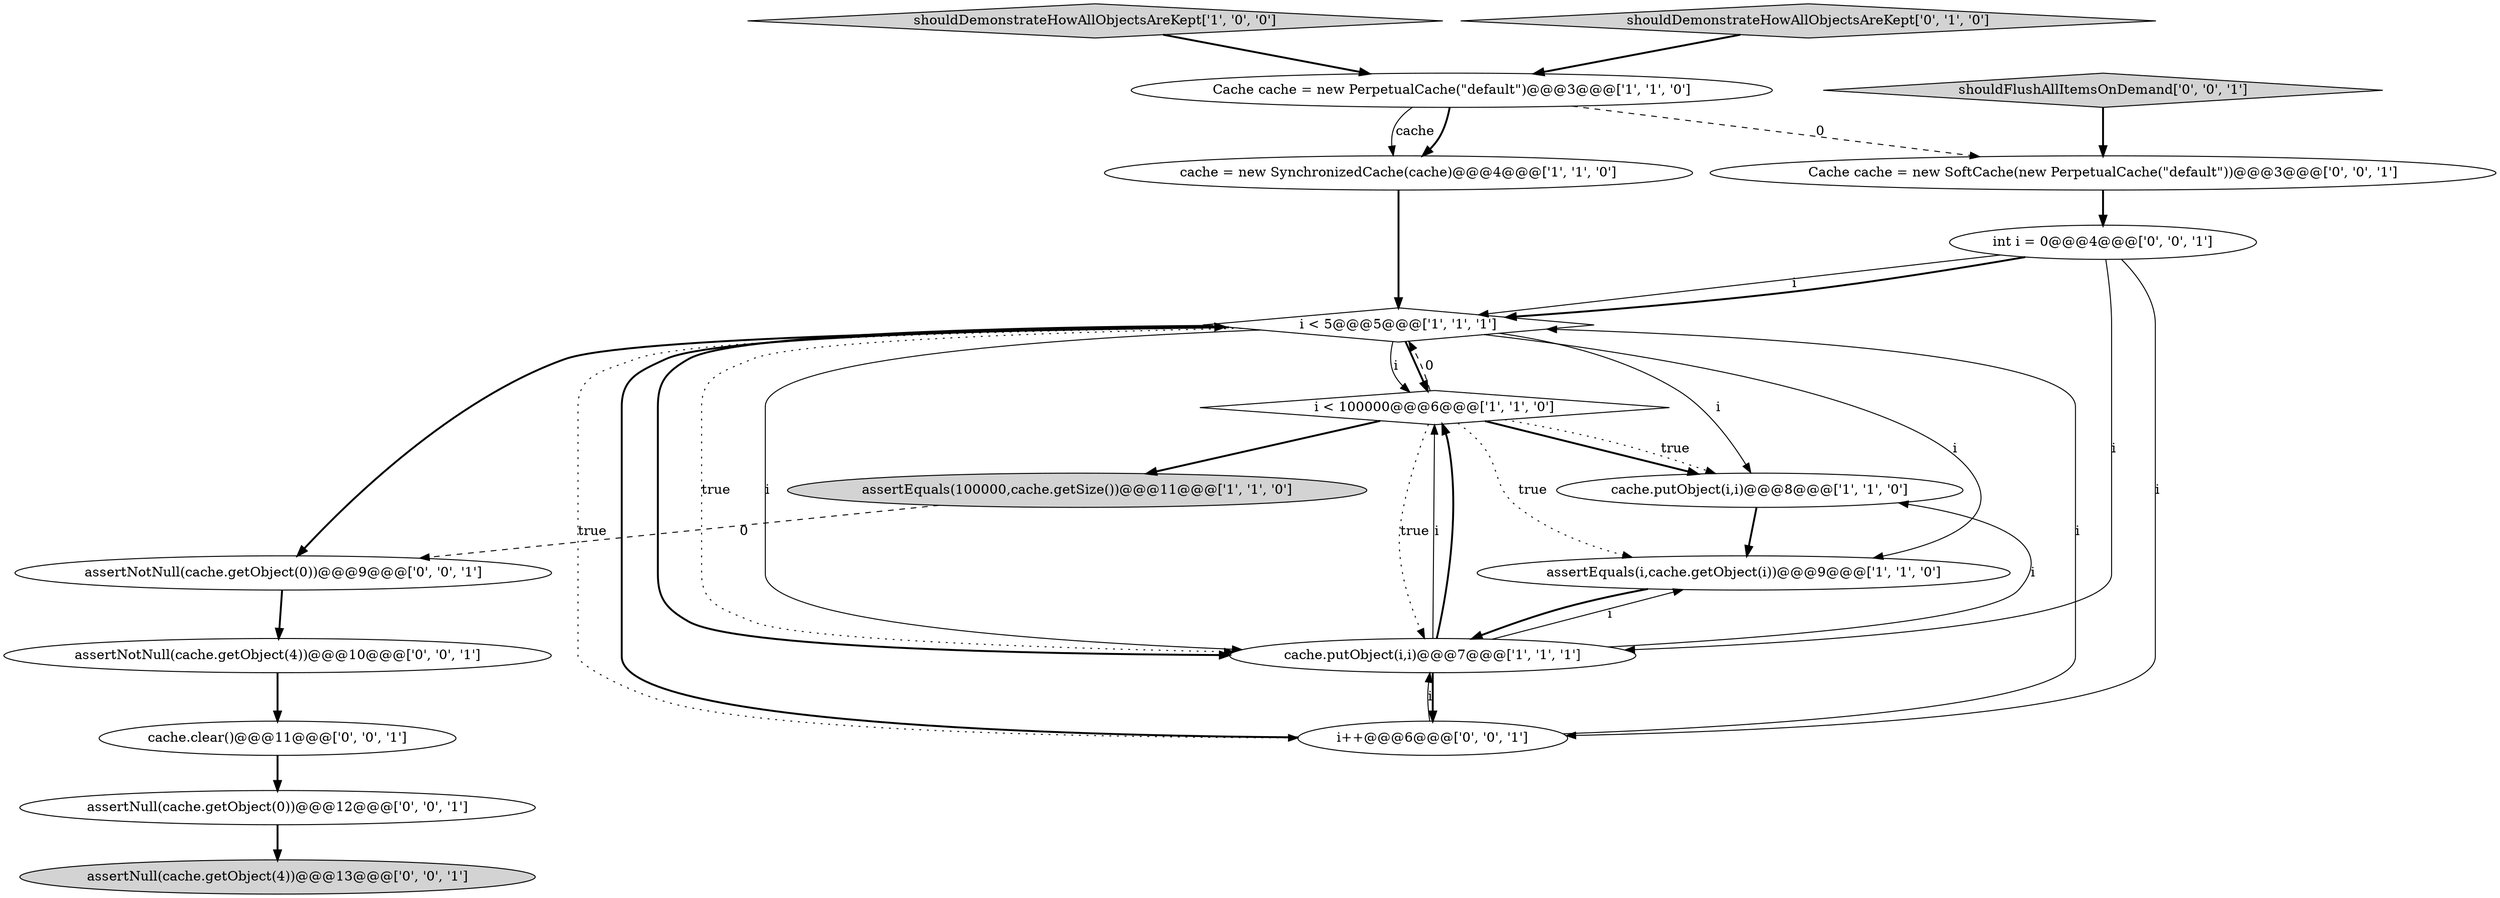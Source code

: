 digraph {
0 [style = filled, label = "shouldDemonstrateHowAllObjectsAreKept['1', '0', '0']", fillcolor = lightgray, shape = diamond image = "AAA0AAABBB1BBB"];
1 [style = filled, label = "cache = new SynchronizedCache(cache)@@@4@@@['1', '1', '0']", fillcolor = white, shape = ellipse image = "AAA0AAABBB1BBB"];
6 [style = filled, label = "i < 5@@@5@@@['1', '1', '1']", fillcolor = white, shape = diamond image = "AAA0AAABBB1BBB"];
10 [style = filled, label = "cache.clear()@@@11@@@['0', '0', '1']", fillcolor = white, shape = ellipse image = "AAA0AAABBB3BBB"];
17 [style = filled, label = "assertNotNull(cache.getObject(0))@@@9@@@['0', '0', '1']", fillcolor = white, shape = ellipse image = "AAA0AAABBB3BBB"];
5 [style = filled, label = "i < 100000@@@6@@@['1', '1', '0']", fillcolor = white, shape = diamond image = "AAA0AAABBB1BBB"];
15 [style = filled, label = "shouldFlushAllItemsOnDemand['0', '0', '1']", fillcolor = lightgray, shape = diamond image = "AAA0AAABBB3BBB"];
12 [style = filled, label = "i++@@@6@@@['0', '0', '1']", fillcolor = white, shape = ellipse image = "AAA0AAABBB3BBB"];
9 [style = filled, label = "shouldDemonstrateHowAllObjectsAreKept['0', '1', '0']", fillcolor = lightgray, shape = diamond image = "AAA0AAABBB2BBB"];
14 [style = filled, label = "assertNull(cache.getObject(0))@@@12@@@['0', '0', '1']", fillcolor = white, shape = ellipse image = "AAA0AAABBB3BBB"];
2 [style = filled, label = "cache.putObject(i,i)@@@8@@@['1', '1', '0']", fillcolor = white, shape = ellipse image = "AAA0AAABBB1BBB"];
3 [style = filled, label = "cache.putObject(i,i)@@@7@@@['1', '1', '1']", fillcolor = white, shape = ellipse image = "AAA0AAABBB1BBB"];
7 [style = filled, label = "Cache cache = new PerpetualCache(\"default\")@@@3@@@['1', '1', '0']", fillcolor = white, shape = ellipse image = "AAA0AAABBB1BBB"];
11 [style = filled, label = "Cache cache = new SoftCache(new PerpetualCache(\"default\"))@@@3@@@['0', '0', '1']", fillcolor = white, shape = ellipse image = "AAA0AAABBB3BBB"];
16 [style = filled, label = "int i = 0@@@4@@@['0', '0', '1']", fillcolor = white, shape = ellipse image = "AAA0AAABBB3BBB"];
18 [style = filled, label = "assertNull(cache.getObject(4))@@@13@@@['0', '0', '1']", fillcolor = lightgray, shape = ellipse image = "AAA0AAABBB3BBB"];
8 [style = filled, label = "assertEquals(i,cache.getObject(i))@@@9@@@['1', '1', '0']", fillcolor = white, shape = ellipse image = "AAA0AAABBB1BBB"];
4 [style = filled, label = "assertEquals(100000,cache.getSize())@@@11@@@['1', '1', '0']", fillcolor = lightgray, shape = ellipse image = "AAA0AAABBB1BBB"];
13 [style = filled, label = "assertNotNull(cache.getObject(4))@@@10@@@['0', '0', '1']", fillcolor = white, shape = ellipse image = "AAA0AAABBB3BBB"];
6->17 [style = bold, label=""];
11->16 [style = bold, label=""];
6->3 [style = bold, label=""];
16->6 [style = solid, label="i"];
3->2 [style = solid, label="i"];
13->10 [style = bold, label=""];
7->1 [style = bold, label=""];
4->17 [style = dashed, label="0"];
3->5 [style = solid, label="i"];
10->14 [style = bold, label=""];
6->5 [style = solid, label="i"];
3->8 [style = solid, label="i"];
16->6 [style = bold, label=""];
8->3 [style = bold, label=""];
7->11 [style = dashed, label="0"];
3->12 [style = bold, label=""];
5->3 [style = dotted, label="true"];
9->7 [style = bold, label=""];
12->6 [style = bold, label=""];
6->8 [style = solid, label="i"];
0->7 [style = bold, label=""];
7->1 [style = solid, label="cache"];
16->3 [style = solid, label="i"];
12->6 [style = solid, label="i"];
6->5 [style = bold, label=""];
5->2 [style = bold, label=""];
3->5 [style = bold, label=""];
6->2 [style = solid, label="i"];
1->6 [style = bold, label=""];
15->11 [style = bold, label=""];
5->6 [style = dashed, label="0"];
5->4 [style = bold, label=""];
16->12 [style = solid, label="i"];
14->18 [style = bold, label=""];
17->13 [style = bold, label=""];
6->12 [style = dotted, label="true"];
12->3 [style = solid, label="i"];
5->8 [style = dotted, label="true"];
6->3 [style = dotted, label="true"];
6->3 [style = solid, label="i"];
2->8 [style = bold, label=""];
5->2 [style = dotted, label="true"];
}
